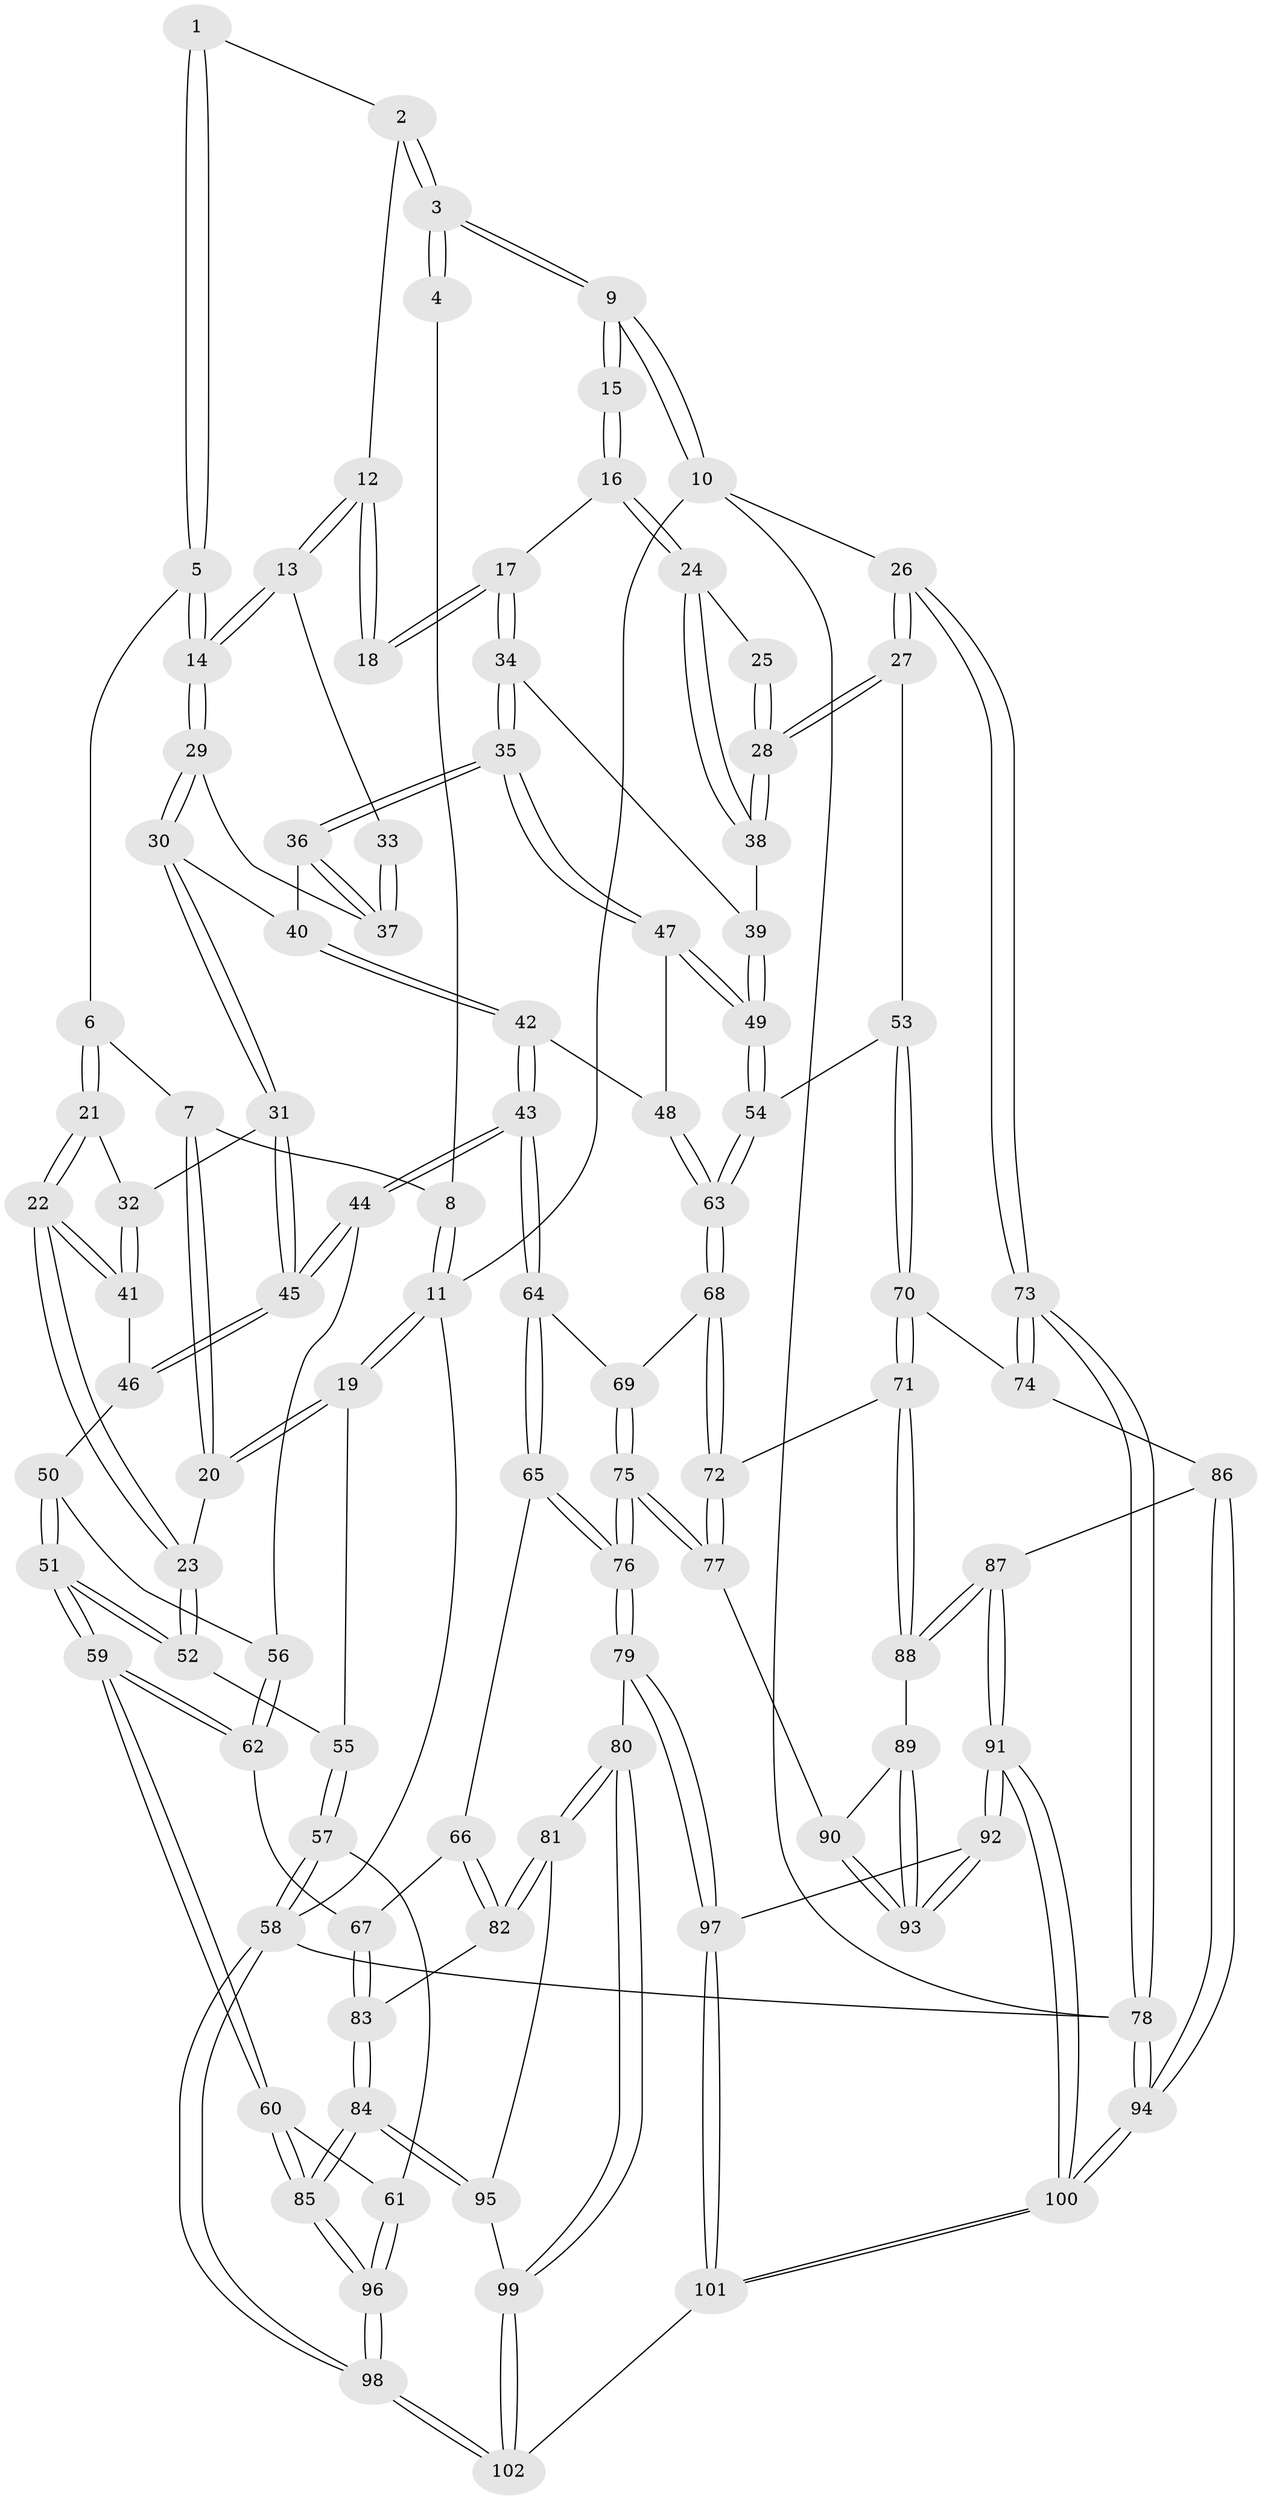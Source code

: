 // coarse degree distribution, {3: 0.09859154929577464, 4: 0.38028169014084506, 5: 0.323943661971831, 7: 0.028169014084507043, 6: 0.15492957746478872, 2: 0.014084507042253521}
// Generated by graph-tools (version 1.1) at 2025/24/03/03/25 07:24:38]
// undirected, 102 vertices, 252 edges
graph export_dot {
graph [start="1"]
  node [color=gray90,style=filled];
  1 [pos="+0.687976012693745+0.06927798690729868"];
  2 [pos="+0.7717803438986106+0.08934768769965648"];
  3 [pos="+1+0"];
  4 [pos="+0.4602602231569141+0"];
  5 [pos="+0.4845406799454557+0.10841645968022472"];
  6 [pos="+0.41215102392381536+0.042174301881244415"];
  7 [pos="+0.39495968375185325+0"];
  8 [pos="+0.4081384774616614+0"];
  9 [pos="+1+0"];
  10 [pos="+1+0"];
  11 [pos="+0+0"];
  12 [pos="+0.7671402073077361+0.10154168590456307"];
  13 [pos="+0.557533219103571+0.19839268599265283"];
  14 [pos="+0.5551059901708905+0.19902032836073896"];
  15 [pos="+1+0"];
  16 [pos="+0.8069955618484317+0.24495417364042452"];
  17 [pos="+0.8018929137102385+0.2436597930898875"];
  18 [pos="+0.7719655655804674+0.2173943554818759"];
  19 [pos="+0+0"];
  20 [pos="+0.13013890290662977+0.14298605045153587"];
  21 [pos="+0.3849663088042528+0.12067684787413173"];
  22 [pos="+0.1692781386793126+0.33376599099549376"];
  23 [pos="+0.15890258462862586+0.33540391110694384"];
  24 [pos="+0.8418328077290036+0.2573480518533216"];
  25 [pos="+0.9203239441432549+0.21039426072774933"];
  26 [pos="+1+0.46883951946930885"];
  27 [pos="+1+0.47029889645769657"];
  28 [pos="+1+0.4536747839444299"];
  29 [pos="+0.5577465522372195+0.2176187351919681"];
  30 [pos="+0.536694305218911+0.2791054010765127"];
  31 [pos="+0.48133506037740925+0.3430575531941947"];
  32 [pos="+0.36620733983454584+0.30107101574871425"];
  33 [pos="+0.7687355995034258+0.21899106908212188"];
  34 [pos="+0.7594709250069874+0.3792919936699393"];
  35 [pos="+0.7093797328782114+0.37899338968941026"];
  36 [pos="+0.69347456816503+0.3627054259021953"];
  37 [pos="+0.6790007146137088+0.30130794112121795"];
  38 [pos="+0.9090830042749228+0.3819631743247176"];
  39 [pos="+0.767347253366435+0.38339658421243455"];
  40 [pos="+0.6059229692428691+0.37478448330761194"];
  41 [pos="+0.3146597933164386+0.34570128473526635"];
  42 [pos="+0.524295229899202+0.5173678134886733"];
  43 [pos="+0.5176589746249556+0.5181175259426928"];
  44 [pos="+0.5113766985949889+0.5145389064760665"];
  45 [pos="+0.48089980129777316+0.4543014640929484"];
  46 [pos="+0.3468210451036611+0.40806286412244297"];
  47 [pos="+0.6738572700360534+0.4716211613903786"];
  48 [pos="+0.5601528962964439+0.5233072142720279"];
  49 [pos="+0.8018969535766708+0.5560729731157251"];
  50 [pos="+0.317252575520413+0.47394555231224583"];
  51 [pos="+0.15355048786245948+0.5166665859773509"];
  52 [pos="+0.14807871153954905+0.34926291226868206"];
  53 [pos="+0.8908063695935007+0.5771839142116985"];
  54 [pos="+0.8198518102819434+0.5791582679674337"];
  55 [pos="+0+0.31657226198672267"];
  56 [pos="+0.3884764682010264+0.5502193890818388"];
  57 [pos="+0+0.6688364793866474"];
  58 [pos="+0+1"];
  59 [pos="+0.12028324775150118+0.6338144442357797"];
  60 [pos="+0.1181951303879316+0.6350197549035365"];
  61 [pos="+0+0.6674020684214557"];
  62 [pos="+0.26879323631300395+0.671761632216685"];
  63 [pos="+0.7132039749642718+0.6627164457869673"];
  64 [pos="+0.5001467942197151+0.6627723915370263"];
  65 [pos="+0.44817384808095884+0.7312904197653132"];
  66 [pos="+0.4133628218833026+0.732271347073649"];
  67 [pos="+0.30899600559768475+0.7095515302922274"];
  68 [pos="+0.7115190867673371+0.6687273417853358"];
  69 [pos="+0.5992568377147188+0.703115379368963"];
  70 [pos="+0.9044455852935376+0.745271800497744"];
  71 [pos="+0.7514910395374078+0.7670382154083575"];
  72 [pos="+0.722324243486511+0.7279681112307055"];
  73 [pos="+1+0.8233032922379608"];
  74 [pos="+0.9187986832162908+0.767064432315478"];
  75 [pos="+0.5659895789714293+0.8401957890226922"];
  76 [pos="+0.5363672088575137+0.8507009946922023"];
  77 [pos="+0.5880505637063167+0.8399764854699435"];
  78 [pos="+1+1"];
  79 [pos="+0.51859983369635+0.8902255093232994"];
  80 [pos="+0.5112161557948315+0.8930140229550253"];
  81 [pos="+0.4058181161243047+0.879720344712054"];
  82 [pos="+0.39123411297612143+0.8591885397080566"];
  83 [pos="+0.3022034759877289+0.8388099645158459"];
  84 [pos="+0.25357216523056414+0.9416606513942766"];
  85 [pos="+0.18393100287552722+1"];
  86 [pos="+0.8938705993595122+0.8290275383378277"];
  87 [pos="+0.807743097911578+0.8844090844429167"];
  88 [pos="+0.7585086346362953+0.8102066765302754"];
  89 [pos="+0.699832709113241+0.8481600495501616"];
  90 [pos="+0.6269867848964369+0.860894812274393"];
  91 [pos="+0.7865550749991101+1"];
  92 [pos="+0.7474856711783858+1"];
  93 [pos="+0.7171068715805011+0.9857570325447456"];
  94 [pos="+1+1"];
  95 [pos="+0.3621253424486005+0.9263524706555695"];
  96 [pos="+0.17925176749924202+1"];
  97 [pos="+0.5248170313716269+0.9032678537279443"];
  98 [pos="+0.08455628579314563+1"];
  99 [pos="+0.42808628335398946+0.9782753904042011"];
  100 [pos="+0.8379021080653243+1"];
  101 [pos="+0.5715363235836659+1"];
  102 [pos="+0.3618713189883097+1"];
  1 -- 2;
  1 -- 5;
  1 -- 5;
  2 -- 3;
  2 -- 3;
  2 -- 12;
  3 -- 4;
  3 -- 4;
  3 -- 9;
  3 -- 9;
  4 -- 8;
  5 -- 6;
  5 -- 14;
  5 -- 14;
  6 -- 7;
  6 -- 21;
  6 -- 21;
  7 -- 8;
  7 -- 20;
  7 -- 20;
  8 -- 11;
  8 -- 11;
  9 -- 10;
  9 -- 10;
  9 -- 15;
  9 -- 15;
  10 -- 11;
  10 -- 26;
  10 -- 78;
  11 -- 19;
  11 -- 19;
  11 -- 58;
  12 -- 13;
  12 -- 13;
  12 -- 18;
  12 -- 18;
  13 -- 14;
  13 -- 14;
  13 -- 33;
  14 -- 29;
  14 -- 29;
  15 -- 16;
  15 -- 16;
  16 -- 17;
  16 -- 24;
  16 -- 24;
  17 -- 18;
  17 -- 18;
  17 -- 34;
  17 -- 34;
  19 -- 20;
  19 -- 20;
  19 -- 55;
  20 -- 23;
  21 -- 22;
  21 -- 22;
  21 -- 32;
  22 -- 23;
  22 -- 23;
  22 -- 41;
  22 -- 41;
  23 -- 52;
  23 -- 52;
  24 -- 25;
  24 -- 38;
  24 -- 38;
  25 -- 28;
  25 -- 28;
  26 -- 27;
  26 -- 27;
  26 -- 73;
  26 -- 73;
  27 -- 28;
  27 -- 28;
  27 -- 53;
  28 -- 38;
  28 -- 38;
  29 -- 30;
  29 -- 30;
  29 -- 37;
  30 -- 31;
  30 -- 31;
  30 -- 40;
  31 -- 32;
  31 -- 45;
  31 -- 45;
  32 -- 41;
  32 -- 41;
  33 -- 37;
  33 -- 37;
  34 -- 35;
  34 -- 35;
  34 -- 39;
  35 -- 36;
  35 -- 36;
  35 -- 47;
  35 -- 47;
  36 -- 37;
  36 -- 37;
  36 -- 40;
  38 -- 39;
  39 -- 49;
  39 -- 49;
  40 -- 42;
  40 -- 42;
  41 -- 46;
  42 -- 43;
  42 -- 43;
  42 -- 48;
  43 -- 44;
  43 -- 44;
  43 -- 64;
  43 -- 64;
  44 -- 45;
  44 -- 45;
  44 -- 56;
  45 -- 46;
  45 -- 46;
  46 -- 50;
  47 -- 48;
  47 -- 49;
  47 -- 49;
  48 -- 63;
  48 -- 63;
  49 -- 54;
  49 -- 54;
  50 -- 51;
  50 -- 51;
  50 -- 56;
  51 -- 52;
  51 -- 52;
  51 -- 59;
  51 -- 59;
  52 -- 55;
  53 -- 54;
  53 -- 70;
  53 -- 70;
  54 -- 63;
  54 -- 63;
  55 -- 57;
  55 -- 57;
  56 -- 62;
  56 -- 62;
  57 -- 58;
  57 -- 58;
  57 -- 61;
  58 -- 98;
  58 -- 98;
  58 -- 78;
  59 -- 60;
  59 -- 60;
  59 -- 62;
  59 -- 62;
  60 -- 61;
  60 -- 85;
  60 -- 85;
  61 -- 96;
  61 -- 96;
  62 -- 67;
  63 -- 68;
  63 -- 68;
  64 -- 65;
  64 -- 65;
  64 -- 69;
  65 -- 66;
  65 -- 76;
  65 -- 76;
  66 -- 67;
  66 -- 82;
  66 -- 82;
  67 -- 83;
  67 -- 83;
  68 -- 69;
  68 -- 72;
  68 -- 72;
  69 -- 75;
  69 -- 75;
  70 -- 71;
  70 -- 71;
  70 -- 74;
  71 -- 72;
  71 -- 88;
  71 -- 88;
  72 -- 77;
  72 -- 77;
  73 -- 74;
  73 -- 74;
  73 -- 78;
  73 -- 78;
  74 -- 86;
  75 -- 76;
  75 -- 76;
  75 -- 77;
  75 -- 77;
  76 -- 79;
  76 -- 79;
  77 -- 90;
  78 -- 94;
  78 -- 94;
  79 -- 80;
  79 -- 97;
  79 -- 97;
  80 -- 81;
  80 -- 81;
  80 -- 99;
  80 -- 99;
  81 -- 82;
  81 -- 82;
  81 -- 95;
  82 -- 83;
  83 -- 84;
  83 -- 84;
  84 -- 85;
  84 -- 85;
  84 -- 95;
  84 -- 95;
  85 -- 96;
  85 -- 96;
  86 -- 87;
  86 -- 94;
  86 -- 94;
  87 -- 88;
  87 -- 88;
  87 -- 91;
  87 -- 91;
  88 -- 89;
  89 -- 90;
  89 -- 93;
  89 -- 93;
  90 -- 93;
  90 -- 93;
  91 -- 92;
  91 -- 92;
  91 -- 100;
  91 -- 100;
  92 -- 93;
  92 -- 93;
  92 -- 97;
  94 -- 100;
  94 -- 100;
  95 -- 99;
  96 -- 98;
  96 -- 98;
  97 -- 101;
  97 -- 101;
  98 -- 102;
  98 -- 102;
  99 -- 102;
  99 -- 102;
  100 -- 101;
  100 -- 101;
  101 -- 102;
}
